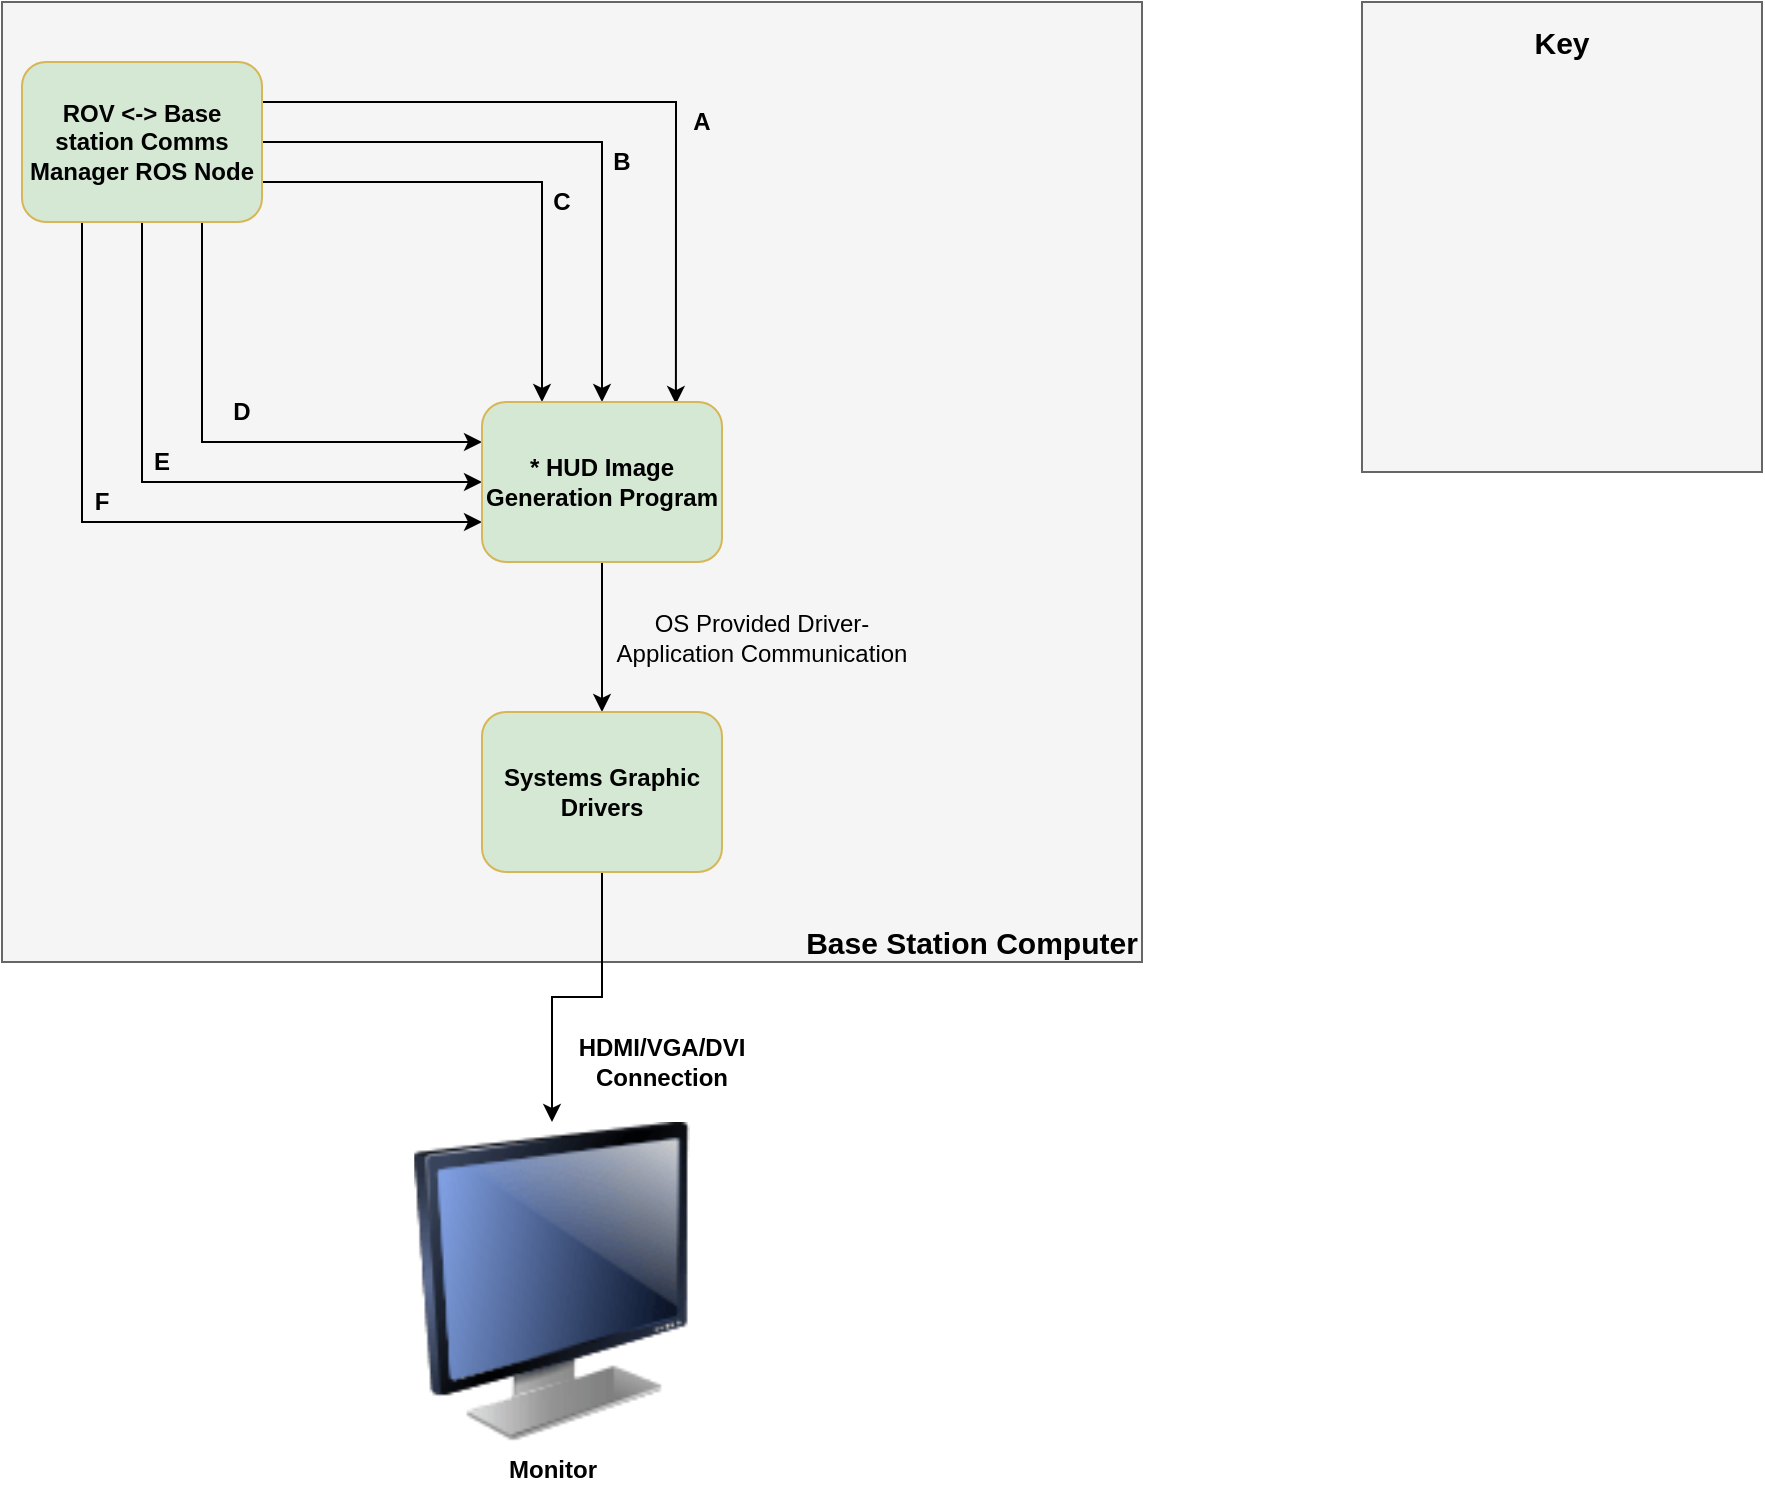 <mxfile version="12.1.7" type="github" pages="1">
  <diagram id="dvayOvmPAuLTwOydBaXN" name="Page-1">
    <mxGraphModel dx="1422" dy="794" grid="1" gridSize="10" guides="1" tooltips="1" connect="1" arrows="1" fold="1" page="1" pageScale="1" pageWidth="1100" pageHeight="850" math="0" shadow="0">
      <root>
        <mxCell id="0"/>
        <mxCell id="1" parent="0"/>
        <mxCell id="P94vjSVfHrpoifT2Vlh4-18" value="" style="rounded=0;whiteSpace=wrap;html=1;fillColor=#f5f5f5;strokeColor=#666666;fontColor=#333333;" vertex="1" parent="1">
          <mxGeometry x="880" y="70" width="200" height="235" as="geometry"/>
        </mxCell>
        <mxCell id="P94vjSVfHrpoifT2Vlh4-1" value="" style="rounded=0;whiteSpace=wrap;html=1;fillColor=#f5f5f5;strokeColor=#666666;fontColor=#333333;" vertex="1" parent="1">
          <mxGeometry x="200" y="70" width="570" height="480" as="geometry"/>
        </mxCell>
        <mxCell id="P94vjSVfHrpoifT2Vlh4-2" value="Base Station Computer" style="text;html=1;strokeColor=none;fillColor=none;align=center;verticalAlign=middle;whiteSpace=wrap;rounded=0;fontStyle=1;fontSize=15;" vertex="1" parent="1">
          <mxGeometry x="600" y="530" width="170" height="20" as="geometry"/>
        </mxCell>
        <mxCell id="P94vjSVfHrpoifT2Vlh4-5" style="edgeStyle=orthogonalEdgeStyle;rounded=0;orthogonalLoop=1;jettySize=auto;html=1;exitX=1;exitY=0.25;exitDx=0;exitDy=0;entryX=0.808;entryY=0.013;entryDx=0;entryDy=0;entryPerimeter=0;" edge="1" parent="1" source="P94vjSVfHrpoifT2Vlh4-3" target="P94vjSVfHrpoifT2Vlh4-4">
          <mxGeometry relative="1" as="geometry"/>
        </mxCell>
        <mxCell id="P94vjSVfHrpoifT2Vlh4-6" style="edgeStyle=orthogonalEdgeStyle;rounded=0;orthogonalLoop=1;jettySize=auto;html=1;exitX=1;exitY=0.5;exitDx=0;exitDy=0;" edge="1" parent="1" source="P94vjSVfHrpoifT2Vlh4-3" target="P94vjSVfHrpoifT2Vlh4-4">
          <mxGeometry relative="1" as="geometry"/>
        </mxCell>
        <mxCell id="P94vjSVfHrpoifT2Vlh4-7" style="edgeStyle=orthogonalEdgeStyle;rounded=0;orthogonalLoop=1;jettySize=auto;html=1;exitX=1;exitY=0.75;exitDx=0;exitDy=0;entryX=0.25;entryY=0;entryDx=0;entryDy=0;" edge="1" parent="1" source="P94vjSVfHrpoifT2Vlh4-3" target="P94vjSVfHrpoifT2Vlh4-4">
          <mxGeometry relative="1" as="geometry"/>
        </mxCell>
        <mxCell id="P94vjSVfHrpoifT2Vlh4-8" style="edgeStyle=orthogonalEdgeStyle;rounded=0;orthogonalLoop=1;jettySize=auto;html=1;exitX=0.75;exitY=1;exitDx=0;exitDy=0;entryX=0;entryY=0.25;entryDx=0;entryDy=0;" edge="1" parent="1" source="P94vjSVfHrpoifT2Vlh4-3" target="P94vjSVfHrpoifT2Vlh4-4">
          <mxGeometry relative="1" as="geometry"/>
        </mxCell>
        <mxCell id="P94vjSVfHrpoifT2Vlh4-9" style="edgeStyle=orthogonalEdgeStyle;rounded=0;orthogonalLoop=1;jettySize=auto;html=1;exitX=0.5;exitY=1;exitDx=0;exitDy=0;entryX=0;entryY=0.5;entryDx=0;entryDy=0;" edge="1" parent="1" source="P94vjSVfHrpoifT2Vlh4-3" target="P94vjSVfHrpoifT2Vlh4-4">
          <mxGeometry relative="1" as="geometry"/>
        </mxCell>
        <mxCell id="P94vjSVfHrpoifT2Vlh4-10" style="edgeStyle=orthogonalEdgeStyle;rounded=0;orthogonalLoop=1;jettySize=auto;html=1;exitX=0.25;exitY=1;exitDx=0;exitDy=0;entryX=0;entryY=0.75;entryDx=0;entryDy=0;" edge="1" parent="1" source="P94vjSVfHrpoifT2Vlh4-3" target="P94vjSVfHrpoifT2Vlh4-4">
          <mxGeometry relative="1" as="geometry"/>
        </mxCell>
        <mxCell id="P94vjSVfHrpoifT2Vlh4-3" value="ROV &amp;lt;-&amp;gt; Base station Comms Manager ROS Node" style="rounded=1;whiteSpace=wrap;html=1;fillColor=#D5E8D4;strokeColor=#d6b656;fontStyle=1" vertex="1" parent="1">
          <mxGeometry x="210" y="100" width="120" height="80" as="geometry"/>
        </mxCell>
        <mxCell id="P94vjSVfHrpoifT2Vlh4-24" style="edgeStyle=orthogonalEdgeStyle;rounded=0;orthogonalLoop=1;jettySize=auto;html=1;exitX=0.5;exitY=1;exitDx=0;exitDy=0;entryX=0.5;entryY=0;entryDx=0;entryDy=0;" edge="1" parent="1" source="P94vjSVfHrpoifT2Vlh4-4" target="P94vjSVfHrpoifT2Vlh4-21">
          <mxGeometry relative="1" as="geometry"/>
        </mxCell>
        <mxCell id="P94vjSVfHrpoifT2Vlh4-4" value="* HUD Image Generation Program" style="rounded=1;whiteSpace=wrap;html=1;fillColor=#D5E8D4;strokeColor=#d6b656;fontStyle=1" vertex="1" parent="1">
          <mxGeometry x="440" y="270" width="120" height="80" as="geometry"/>
        </mxCell>
        <mxCell id="P94vjSVfHrpoifT2Vlh4-11" value="&lt;b&gt;A&lt;/b&gt;" style="text;html=1;strokeColor=none;fillColor=none;align=center;verticalAlign=middle;whiteSpace=wrap;rounded=0;" vertex="1" parent="1">
          <mxGeometry x="530" y="120" width="40" height="20" as="geometry"/>
        </mxCell>
        <mxCell id="P94vjSVfHrpoifT2Vlh4-12" value="&lt;b&gt;B&lt;/b&gt;" style="text;html=1;strokeColor=none;fillColor=none;align=center;verticalAlign=middle;whiteSpace=wrap;rounded=0;" vertex="1" parent="1">
          <mxGeometry x="490" y="140" width="40" height="20" as="geometry"/>
        </mxCell>
        <mxCell id="P94vjSVfHrpoifT2Vlh4-13" value="&lt;b&gt;C&lt;/b&gt;" style="text;html=1;strokeColor=none;fillColor=none;align=center;verticalAlign=middle;whiteSpace=wrap;rounded=0;" vertex="1" parent="1">
          <mxGeometry x="460" y="160" width="40" height="20" as="geometry"/>
        </mxCell>
        <mxCell id="P94vjSVfHrpoifT2Vlh4-14" value="&lt;b&gt;F&lt;/b&gt;" style="text;html=1;strokeColor=none;fillColor=none;align=center;verticalAlign=middle;whiteSpace=wrap;rounded=0;" vertex="1" parent="1">
          <mxGeometry x="230" y="310" width="40" height="20" as="geometry"/>
        </mxCell>
        <mxCell id="P94vjSVfHrpoifT2Vlh4-15" value="&lt;b&gt;E&lt;/b&gt;" style="text;html=1;strokeColor=none;fillColor=none;align=center;verticalAlign=middle;whiteSpace=wrap;rounded=0;" vertex="1" parent="1">
          <mxGeometry x="260" y="290" width="40" height="20" as="geometry"/>
        </mxCell>
        <mxCell id="P94vjSVfHrpoifT2Vlh4-16" value="&lt;b&gt;D&lt;/b&gt;" style="text;html=1;strokeColor=none;fillColor=none;align=center;verticalAlign=middle;whiteSpace=wrap;rounded=0;" vertex="1" parent="1">
          <mxGeometry x="300" y="265" width="40" height="20" as="geometry"/>
        </mxCell>
        <mxCell id="P94vjSVfHrpoifT2Vlh4-17" value="&lt;b style=&quot;font-size: 15px&quot;&gt;Key&lt;/b&gt;" style="text;html=1;strokeColor=none;fillColor=none;align=center;verticalAlign=middle;whiteSpace=wrap;rounded=0;" vertex="1" parent="1">
          <mxGeometry x="960" y="80" width="40" height="20" as="geometry"/>
        </mxCell>
        <mxCell id="P94vjSVfHrpoifT2Vlh4-20" value="&lt;b&gt;Monitor&lt;/b&gt;" style="image;html=1;labelBackgroundColor=#ffffff;image=img/lib/clip_art/computers/Monitor_128x128.png" vertex="1" parent="1">
          <mxGeometry x="390" y="630" width="170" height="160" as="geometry"/>
        </mxCell>
        <mxCell id="P94vjSVfHrpoifT2Vlh4-27" style="edgeStyle=orthogonalEdgeStyle;rounded=0;orthogonalLoop=1;jettySize=auto;html=1;exitX=0.5;exitY=1;exitDx=0;exitDy=0;" edge="1" parent="1" source="P94vjSVfHrpoifT2Vlh4-21" target="P94vjSVfHrpoifT2Vlh4-20">
          <mxGeometry relative="1" as="geometry"/>
        </mxCell>
        <mxCell id="P94vjSVfHrpoifT2Vlh4-21" value="Systems Graphic Drivers" style="rounded=1;whiteSpace=wrap;html=1;fillColor=#D5E8D4;strokeColor=#d6b656;fontStyle=1" vertex="1" parent="1">
          <mxGeometry x="440" y="425" width="120" height="80" as="geometry"/>
        </mxCell>
        <mxCell id="P94vjSVfHrpoifT2Vlh4-25" value="OS Provided Driver-Application Communication&lt;br&gt;" style="text;html=1;strokeColor=none;fillColor=none;align=center;verticalAlign=middle;whiteSpace=wrap;rounded=0;" vertex="1" parent="1">
          <mxGeometry x="500" y="377.5" width="160" height="20" as="geometry"/>
        </mxCell>
        <mxCell id="P94vjSVfHrpoifT2Vlh4-28" value="HDMI/VGA/DVI Connection" style="text;html=1;strokeColor=none;fillColor=none;align=center;verticalAlign=middle;whiteSpace=wrap;rounded=0;fontStyle=1" vertex="1" parent="1">
          <mxGeometry x="510" y="590" width="40" height="20" as="geometry"/>
        </mxCell>
      </root>
    </mxGraphModel>
  </diagram>
</mxfile>

